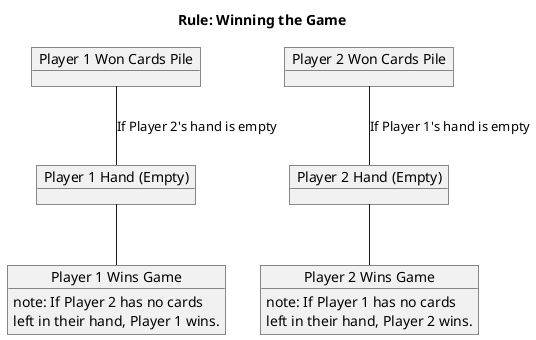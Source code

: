 @startuml
title "Rule: Winning the Game"

object "Player 1 Won Cards Pile" as Won1
object "Player 2 Won Cards Pile" as Won2
object "Player 1 Hand (Empty)" as Hand1Empty
object "Player 2 Hand (Empty)" as Hand2Empty

Won1 -- Hand1Empty : If Player 2's hand is empty
Won2 -- Hand2Empty : If Player 1's hand is empty

object "Player 1 Wins Game" as GameWin1 {
  note: If Player 2 has no cards\nleft in their hand, Player 1 wins.
}

object "Player 2 Wins Game" as GameWin2 {
  note: If Player 1 has no cards\nleft in their hand, Player 2 wins.
}

Hand1Empty -- GameWin1
Hand2Empty -- GameWin2

@enduml